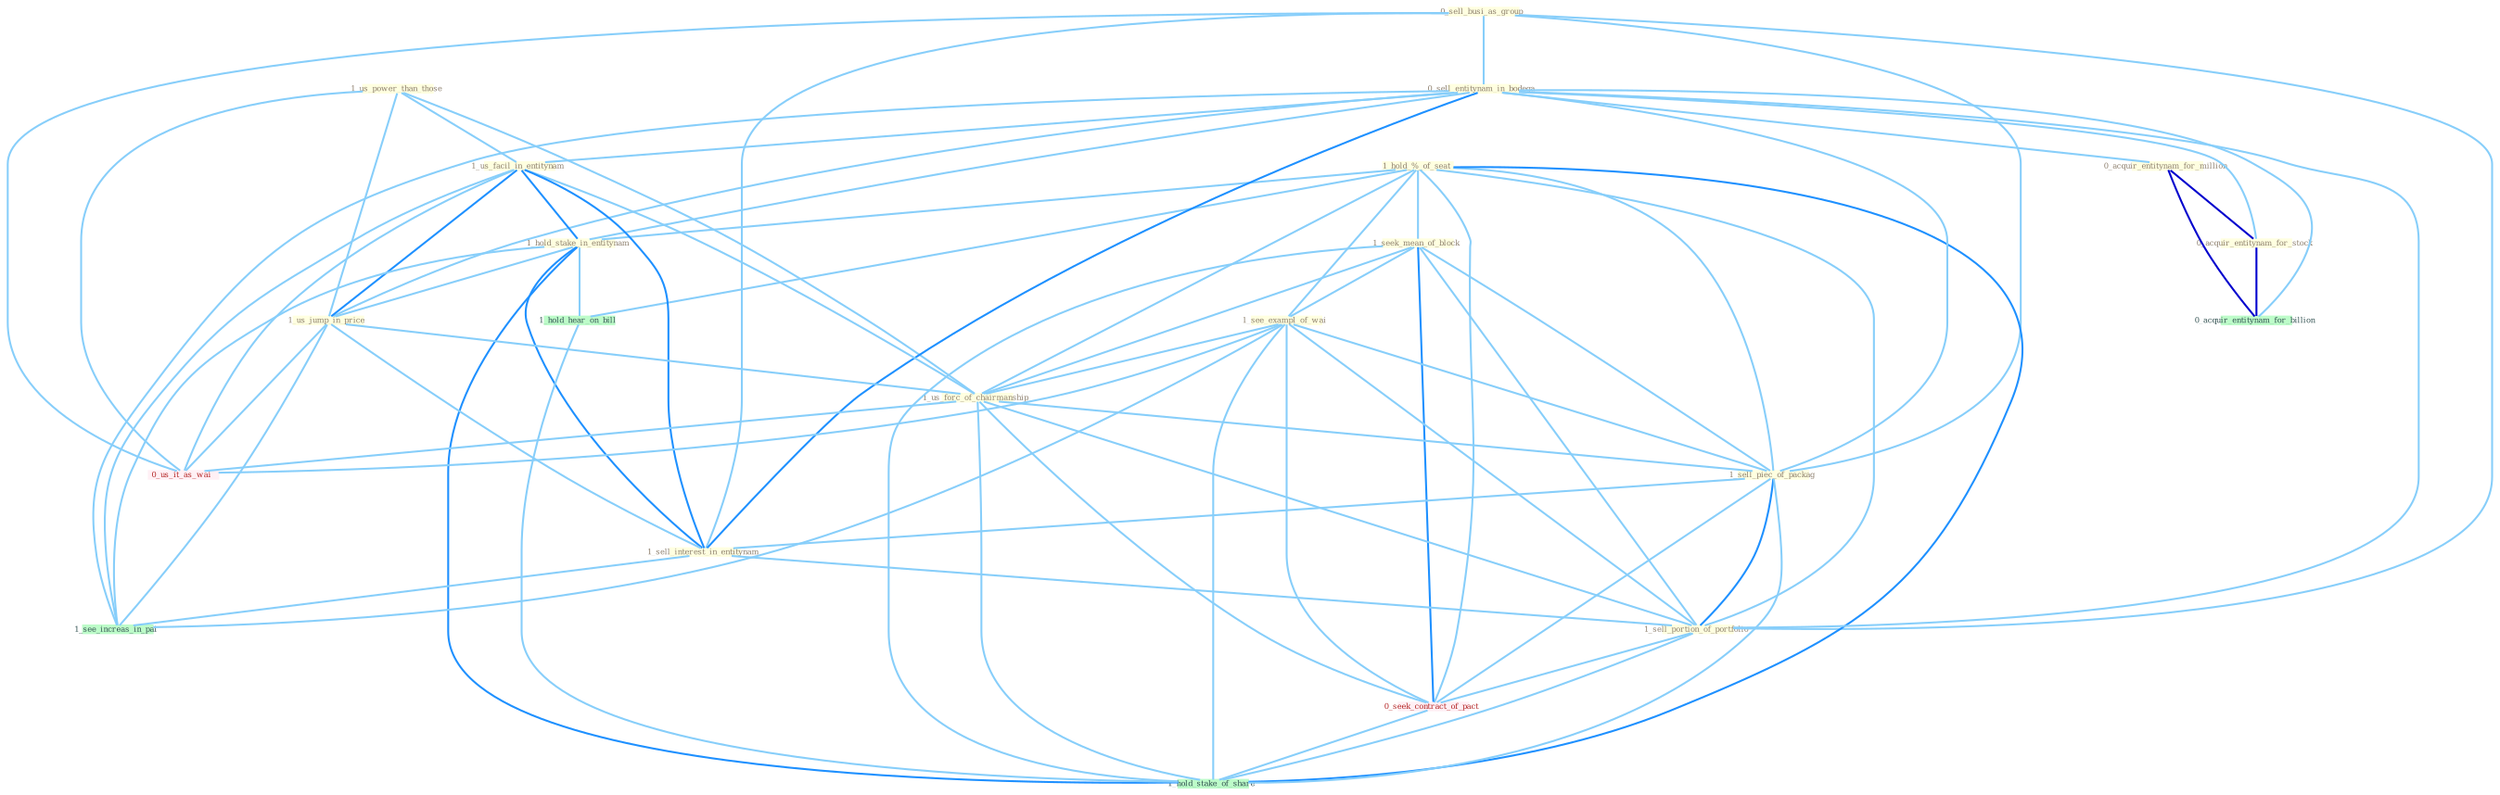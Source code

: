 Graph G{ 
    node
    [shape=polygon,style=filled,width=.5,height=.06,color="#BDFCC9",fixedsize=true,fontsize=4,
    fontcolor="#2f4f4f"];
    {node
    [color="#ffffe0", fontcolor="#8b7d6b"] "1_us_power_than_those " "0_sell_busi_as_group " "1_hold_%_of_seat " "0_sell_entitynam_in_bodega " "1_us_facil_in_entitynam " "1_seek_mean_of_block " "1_hold_stake_in_entitynam " "1_see_exampl_of_wai " "0_acquir_entitynam_for_million " "1_us_jump_in_price " "1_us_forc_of_chairmanship " "1_sell_piec_of_packag " "0_acquir_entitynam_for_stock " "1_sell_interest_in_entitynam " "1_sell_portion_of_portfolio "}
{node [color="#fff0f5", fontcolor="#b22222"] "0_seek_contract_of_pact " "0_us_it_as_wai "}
edge [color="#B0E2FF"];

	"1_us_power_than_those " -- "1_us_facil_in_entitynam " [w="1", color="#87cefa" ];
	"1_us_power_than_those " -- "1_us_jump_in_price " [w="1", color="#87cefa" ];
	"1_us_power_than_those " -- "1_us_forc_of_chairmanship " [w="1", color="#87cefa" ];
	"1_us_power_than_those " -- "0_us_it_as_wai " [w="1", color="#87cefa" ];
	"0_sell_busi_as_group " -- "0_sell_entitynam_in_bodega " [w="1", color="#87cefa" ];
	"0_sell_busi_as_group " -- "1_sell_piec_of_packag " [w="1", color="#87cefa" ];
	"0_sell_busi_as_group " -- "1_sell_interest_in_entitynam " [w="1", color="#87cefa" ];
	"0_sell_busi_as_group " -- "1_sell_portion_of_portfolio " [w="1", color="#87cefa" ];
	"0_sell_busi_as_group " -- "0_us_it_as_wai " [w="1", color="#87cefa" ];
	"1_hold_%_of_seat " -- "1_seek_mean_of_block " [w="1", color="#87cefa" ];
	"1_hold_%_of_seat " -- "1_hold_stake_in_entitynam " [w="1", color="#87cefa" ];
	"1_hold_%_of_seat " -- "1_see_exampl_of_wai " [w="1", color="#87cefa" ];
	"1_hold_%_of_seat " -- "1_us_forc_of_chairmanship " [w="1", color="#87cefa" ];
	"1_hold_%_of_seat " -- "1_sell_piec_of_packag " [w="1", color="#87cefa" ];
	"1_hold_%_of_seat " -- "1_sell_portion_of_portfolio " [w="1", color="#87cefa" ];
	"1_hold_%_of_seat " -- "0_seek_contract_of_pact " [w="1", color="#87cefa" ];
	"1_hold_%_of_seat " -- "1_hold_hear_on_bill " [w="1", color="#87cefa" ];
	"1_hold_%_of_seat " -- "1_hold_stake_of_share " [w="2", color="#1e90ff" , len=0.8];
	"0_sell_entitynam_in_bodega " -- "1_us_facil_in_entitynam " [w="1", color="#87cefa" ];
	"0_sell_entitynam_in_bodega " -- "1_hold_stake_in_entitynam " [w="1", color="#87cefa" ];
	"0_sell_entitynam_in_bodega " -- "0_acquir_entitynam_for_million " [w="1", color="#87cefa" ];
	"0_sell_entitynam_in_bodega " -- "1_us_jump_in_price " [w="1", color="#87cefa" ];
	"0_sell_entitynam_in_bodega " -- "1_sell_piec_of_packag " [w="1", color="#87cefa" ];
	"0_sell_entitynam_in_bodega " -- "0_acquir_entitynam_for_stock " [w="1", color="#87cefa" ];
	"0_sell_entitynam_in_bodega " -- "1_sell_interest_in_entitynam " [w="2", color="#1e90ff" , len=0.8];
	"0_sell_entitynam_in_bodega " -- "1_sell_portion_of_portfolio " [w="1", color="#87cefa" ];
	"0_sell_entitynam_in_bodega " -- "0_acquir_entitynam_for_billion " [w="1", color="#87cefa" ];
	"0_sell_entitynam_in_bodega " -- "1_see_increas_in_pai " [w="1", color="#87cefa" ];
	"1_us_facil_in_entitynam " -- "1_hold_stake_in_entitynam " [w="2", color="#1e90ff" , len=0.8];
	"1_us_facil_in_entitynam " -- "1_us_jump_in_price " [w="2", color="#1e90ff" , len=0.8];
	"1_us_facil_in_entitynam " -- "1_us_forc_of_chairmanship " [w="1", color="#87cefa" ];
	"1_us_facil_in_entitynam " -- "1_sell_interest_in_entitynam " [w="2", color="#1e90ff" , len=0.8];
	"1_us_facil_in_entitynam " -- "0_us_it_as_wai " [w="1", color="#87cefa" ];
	"1_us_facil_in_entitynam " -- "1_see_increas_in_pai " [w="1", color="#87cefa" ];
	"1_seek_mean_of_block " -- "1_see_exampl_of_wai " [w="1", color="#87cefa" ];
	"1_seek_mean_of_block " -- "1_us_forc_of_chairmanship " [w="1", color="#87cefa" ];
	"1_seek_mean_of_block " -- "1_sell_piec_of_packag " [w="1", color="#87cefa" ];
	"1_seek_mean_of_block " -- "1_sell_portion_of_portfolio " [w="1", color="#87cefa" ];
	"1_seek_mean_of_block " -- "0_seek_contract_of_pact " [w="2", color="#1e90ff" , len=0.8];
	"1_seek_mean_of_block " -- "1_hold_stake_of_share " [w="1", color="#87cefa" ];
	"1_hold_stake_in_entitynam " -- "1_us_jump_in_price " [w="1", color="#87cefa" ];
	"1_hold_stake_in_entitynam " -- "1_sell_interest_in_entitynam " [w="2", color="#1e90ff" , len=0.8];
	"1_hold_stake_in_entitynam " -- "1_see_increas_in_pai " [w="1", color="#87cefa" ];
	"1_hold_stake_in_entitynam " -- "1_hold_hear_on_bill " [w="1", color="#87cefa" ];
	"1_hold_stake_in_entitynam " -- "1_hold_stake_of_share " [w="2", color="#1e90ff" , len=0.8];
	"1_see_exampl_of_wai " -- "1_us_forc_of_chairmanship " [w="1", color="#87cefa" ];
	"1_see_exampl_of_wai " -- "1_sell_piec_of_packag " [w="1", color="#87cefa" ];
	"1_see_exampl_of_wai " -- "1_sell_portion_of_portfolio " [w="1", color="#87cefa" ];
	"1_see_exampl_of_wai " -- "0_seek_contract_of_pact " [w="1", color="#87cefa" ];
	"1_see_exampl_of_wai " -- "0_us_it_as_wai " [w="1", color="#87cefa" ];
	"1_see_exampl_of_wai " -- "1_see_increas_in_pai " [w="1", color="#87cefa" ];
	"1_see_exampl_of_wai " -- "1_hold_stake_of_share " [w="1", color="#87cefa" ];
	"0_acquir_entitynam_for_million " -- "0_acquir_entitynam_for_stock " [w="3", color="#0000cd" , len=0.6];
	"0_acquir_entitynam_for_million " -- "0_acquir_entitynam_for_billion " [w="3", color="#0000cd" , len=0.6];
	"1_us_jump_in_price " -- "1_us_forc_of_chairmanship " [w="1", color="#87cefa" ];
	"1_us_jump_in_price " -- "1_sell_interest_in_entitynam " [w="1", color="#87cefa" ];
	"1_us_jump_in_price " -- "0_us_it_as_wai " [w="1", color="#87cefa" ];
	"1_us_jump_in_price " -- "1_see_increas_in_pai " [w="1", color="#87cefa" ];
	"1_us_forc_of_chairmanship " -- "1_sell_piec_of_packag " [w="1", color="#87cefa" ];
	"1_us_forc_of_chairmanship " -- "1_sell_portion_of_portfolio " [w="1", color="#87cefa" ];
	"1_us_forc_of_chairmanship " -- "0_seek_contract_of_pact " [w="1", color="#87cefa" ];
	"1_us_forc_of_chairmanship " -- "0_us_it_as_wai " [w="1", color="#87cefa" ];
	"1_us_forc_of_chairmanship " -- "1_hold_stake_of_share " [w="1", color="#87cefa" ];
	"1_sell_piec_of_packag " -- "1_sell_interest_in_entitynam " [w="1", color="#87cefa" ];
	"1_sell_piec_of_packag " -- "1_sell_portion_of_portfolio " [w="2", color="#1e90ff" , len=0.8];
	"1_sell_piec_of_packag " -- "0_seek_contract_of_pact " [w="1", color="#87cefa" ];
	"1_sell_piec_of_packag " -- "1_hold_stake_of_share " [w="1", color="#87cefa" ];
	"0_acquir_entitynam_for_stock " -- "0_acquir_entitynam_for_billion " [w="3", color="#0000cd" , len=0.6];
	"1_sell_interest_in_entitynam " -- "1_sell_portion_of_portfolio " [w="1", color="#87cefa" ];
	"1_sell_interest_in_entitynam " -- "1_see_increas_in_pai " [w="1", color="#87cefa" ];
	"1_sell_portion_of_portfolio " -- "0_seek_contract_of_pact " [w="1", color="#87cefa" ];
	"1_sell_portion_of_portfolio " -- "1_hold_stake_of_share " [w="1", color="#87cefa" ];
	"0_seek_contract_of_pact " -- "1_hold_stake_of_share " [w="1", color="#87cefa" ];
	"1_hold_hear_on_bill " -- "1_hold_stake_of_share " [w="1", color="#87cefa" ];
}